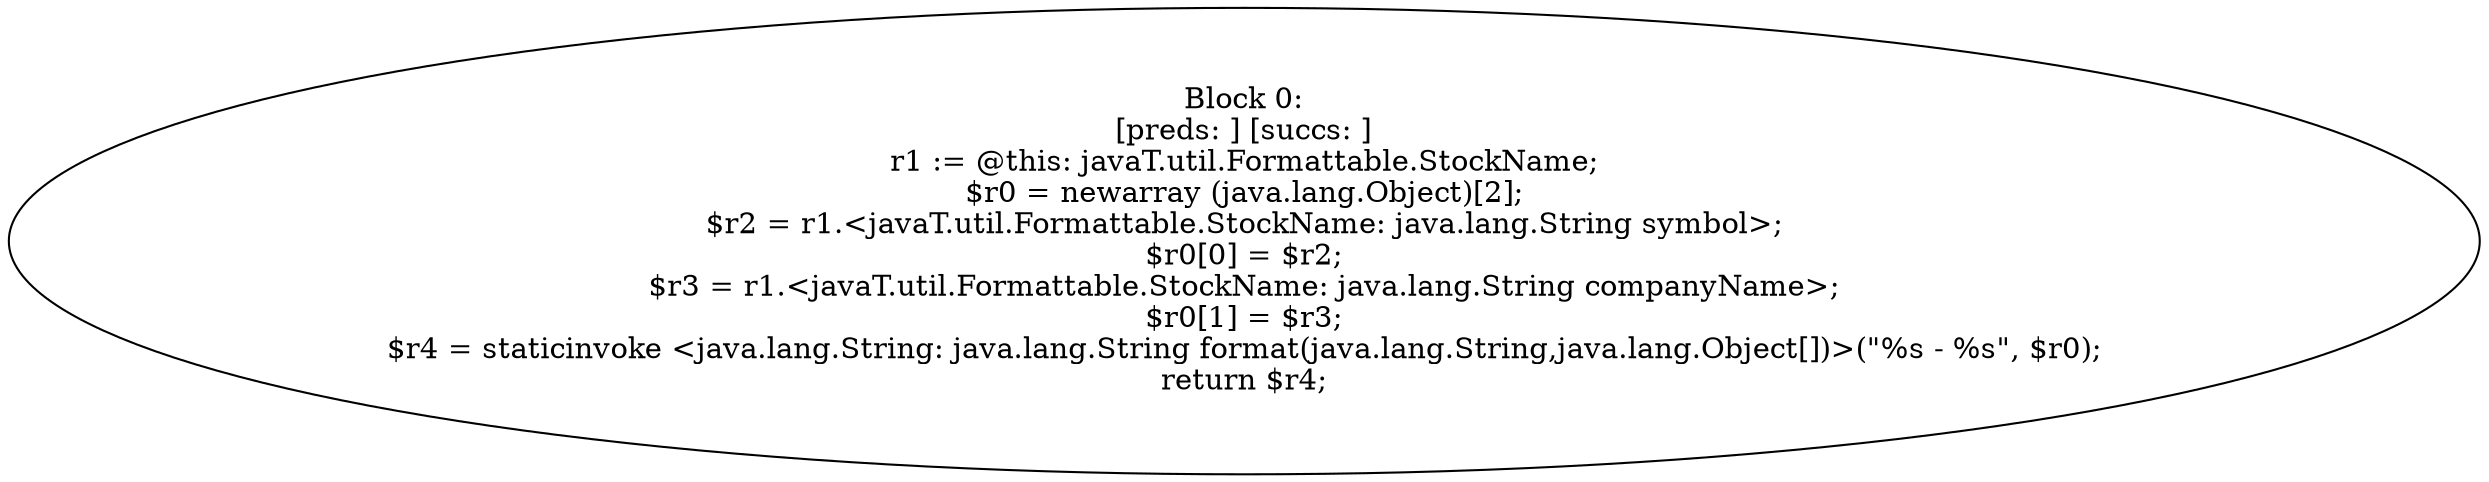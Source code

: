 digraph "unitGraph" {
    "Block 0:
[preds: ] [succs: ]
r1 := @this: javaT.util.Formattable.StockName;
$r0 = newarray (java.lang.Object)[2];
$r2 = r1.<javaT.util.Formattable.StockName: java.lang.String symbol>;
$r0[0] = $r2;
$r3 = r1.<javaT.util.Formattable.StockName: java.lang.String companyName>;
$r0[1] = $r3;
$r4 = staticinvoke <java.lang.String: java.lang.String format(java.lang.String,java.lang.Object[])>(\"%s - %s\", $r0);
return $r4;
"
}
